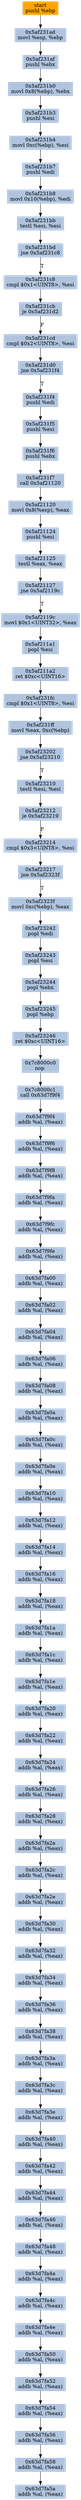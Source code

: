 digraph G {
node[shape=rectangle,style=filled,fillcolor=lightsteelblue,color=lightsteelblue]
bgcolor="transparent"
a0x5af231acpushl_ebp[label="start\npushl %ebp",color="lightgrey",fillcolor="orange"];
a0x5af231admovl_esp_ebp[label="0x5af231ad\nmovl %esp, %ebp"];
a0x5af231afpushl_ebx[label="0x5af231af\npushl %ebx"];
a0x5af231b0movl_0x8ebp__ebx[label="0x5af231b0\nmovl 0x8(%ebp), %ebx"];
a0x5af231b3pushl_esi[label="0x5af231b3\npushl %esi"];
a0x5af231b4movl_0xcebp__esi[label="0x5af231b4\nmovl 0xc(%ebp), %esi"];
a0x5af231b7pushl_edi[label="0x5af231b7\npushl %edi"];
a0x5af231b8movl_0x10ebp__edi[label="0x5af231b8\nmovl 0x10(%ebp), %edi"];
a0x5af231bbtestl_esi_esi[label="0x5af231bb\ntestl %esi, %esi"];
a0x5af231bdjne_0x5af231c8[label="0x5af231bd\njne 0x5af231c8"];
a0x5af231c8cmpl_0x1UINT8_esi[label="0x5af231c8\ncmpl $0x1<UINT8>, %esi"];
a0x5af231cbje_0x5af231d2[label="0x5af231cb\nje 0x5af231d2"];
a0x5af231cdcmpl_0x2UINT8_esi[label="0x5af231cd\ncmpl $0x2<UINT8>, %esi"];
a0x5af231d0jne_0x5af231f4[label="0x5af231d0\njne 0x5af231f4"];
a0x5af231f4pushl_edi[label="0x5af231f4\npushl %edi"];
a0x5af231f5pushl_esi[label="0x5af231f5\npushl %esi"];
a0x5af231f6pushl_ebx[label="0x5af231f6\npushl %ebx"];
a0x5af231f7call_0x5af21120[label="0x5af231f7\ncall 0x5af21120"];
a0x5af21120movl_0x8esp__eax[label="0x5af21120\nmovl 0x8(%esp), %eax"];
a0x5af21124pushl_esi[label="0x5af21124\npushl %esi"];
a0x5af21125testl_eax_eax[label="0x5af21125\ntestl %eax, %eax"];
a0x5af21127jne_0x5af2119c[label="0x5af21127\njne 0x5af2119c"];
a0x5af2119cmovl_0x1UINT32_eax[label="0x5af2119c\nmovl $0x1<UINT32>, %eax"];
a0x5af211a1popl_esi[label="0x5af211a1\npopl %esi"];
a0x5af211a2ret_0xcUINT16[label="0x5af211a2\nret $0xc<UINT16>"];
a0x5af231fccmpl_0x1UINT8_esi[label="0x5af231fc\ncmpl $0x1<UINT8>, %esi"];
a0x5af231ffmovl_eax_0xcebp_[label="0x5af231ff\nmovl %eax, 0xc(%ebp)"];
a0x5af23202jne_0x5af23210[label="0x5af23202\njne 0x5af23210"];
a0x5af23210testl_esi_esi[label="0x5af23210\ntestl %esi, %esi"];
a0x5af23212je_0x5af23219[label="0x5af23212\nje 0x5af23219"];
a0x5af23214cmpl_0x3UINT8_esi[label="0x5af23214\ncmpl $0x3<UINT8>, %esi"];
a0x5af23217jne_0x5af2323f[label="0x5af23217\njne 0x5af2323f"];
a0x5af2323fmovl_0xcebp__eax[label="0x5af2323f\nmovl 0xc(%ebp), %eax"];
a0x5af23242popl_edi[label="0x5af23242\npopl %edi"];
a0x5af23243popl_esi[label="0x5af23243\npopl %esi"];
a0x5af23244popl_ebx[label="0x5af23244\npopl %ebx"];
a0x5af23245popl_ebp[label="0x5af23245\npopl %ebp"];
a0x5af23246ret_0xcUINT16[label="0x5af23246\nret $0xc<UINT16>"];
a0x7c8000c0nop_[label="0x7c8000c0\nnop "];
a0x7c8000c1call_0x63d7f9f4[label="0x7c8000c1\ncall 0x63d7f9f4"];
a0x63d7f9f4addb_al_eax_[label="0x63d7f9f4\naddb %al, (%eax)"];
a0x63d7f9f6addb_al_eax_[label="0x63d7f9f6\naddb %al, (%eax)"];
a0x63d7f9f8addb_al_eax_[label="0x63d7f9f8\naddb %al, (%eax)"];
a0x63d7f9faaddb_al_eax_[label="0x63d7f9fa\naddb %al, (%eax)"];
a0x63d7f9fcaddb_al_eax_[label="0x63d7f9fc\naddb %al, (%eax)"];
a0x63d7f9feaddb_al_eax_[label="0x63d7f9fe\naddb %al, (%eax)"];
a0x63d7fa00addb_al_eax_[label="0x63d7fa00\naddb %al, (%eax)"];
a0x63d7fa02addb_al_eax_[label="0x63d7fa02\naddb %al, (%eax)"];
a0x63d7fa04addb_al_eax_[label="0x63d7fa04\naddb %al, (%eax)"];
a0x63d7fa06addb_al_eax_[label="0x63d7fa06\naddb %al, (%eax)"];
a0x63d7fa08addb_al_eax_[label="0x63d7fa08\naddb %al, (%eax)"];
a0x63d7fa0aaddb_al_eax_[label="0x63d7fa0a\naddb %al, (%eax)"];
a0x63d7fa0caddb_al_eax_[label="0x63d7fa0c\naddb %al, (%eax)"];
a0x63d7fa0eaddb_al_eax_[label="0x63d7fa0e\naddb %al, (%eax)"];
a0x63d7fa10addb_al_eax_[label="0x63d7fa10\naddb %al, (%eax)"];
a0x63d7fa12addb_al_eax_[label="0x63d7fa12\naddb %al, (%eax)"];
a0x63d7fa14addb_al_eax_[label="0x63d7fa14\naddb %al, (%eax)"];
a0x63d7fa16addb_al_eax_[label="0x63d7fa16\naddb %al, (%eax)"];
a0x63d7fa18addb_al_eax_[label="0x63d7fa18\naddb %al, (%eax)"];
a0x63d7fa1aaddb_al_eax_[label="0x63d7fa1a\naddb %al, (%eax)"];
a0x63d7fa1caddb_al_eax_[label="0x63d7fa1c\naddb %al, (%eax)"];
a0x63d7fa1eaddb_al_eax_[label="0x63d7fa1e\naddb %al, (%eax)"];
a0x63d7fa20addb_al_eax_[label="0x63d7fa20\naddb %al, (%eax)"];
a0x63d7fa22addb_al_eax_[label="0x63d7fa22\naddb %al, (%eax)"];
a0x63d7fa24addb_al_eax_[label="0x63d7fa24\naddb %al, (%eax)"];
a0x63d7fa26addb_al_eax_[label="0x63d7fa26\naddb %al, (%eax)"];
a0x63d7fa28addb_al_eax_[label="0x63d7fa28\naddb %al, (%eax)"];
a0x63d7fa2aaddb_al_eax_[label="0x63d7fa2a\naddb %al, (%eax)"];
a0x63d7fa2caddb_al_eax_[label="0x63d7fa2c\naddb %al, (%eax)"];
a0x63d7fa2eaddb_al_eax_[label="0x63d7fa2e\naddb %al, (%eax)"];
a0x63d7fa30addb_al_eax_[label="0x63d7fa30\naddb %al, (%eax)"];
a0x63d7fa32addb_al_eax_[label="0x63d7fa32\naddb %al, (%eax)"];
a0x63d7fa34addb_al_eax_[label="0x63d7fa34\naddb %al, (%eax)"];
a0x63d7fa36addb_al_eax_[label="0x63d7fa36\naddb %al, (%eax)"];
a0x63d7fa38addb_al_eax_[label="0x63d7fa38\naddb %al, (%eax)"];
a0x63d7fa3aaddb_al_eax_[label="0x63d7fa3a\naddb %al, (%eax)"];
a0x63d7fa3caddb_al_eax_[label="0x63d7fa3c\naddb %al, (%eax)"];
a0x63d7fa3eaddb_al_eax_[label="0x63d7fa3e\naddb %al, (%eax)"];
a0x63d7fa40addb_al_eax_[label="0x63d7fa40\naddb %al, (%eax)"];
a0x63d7fa42addb_al_eax_[label="0x63d7fa42\naddb %al, (%eax)"];
a0x63d7fa44addb_al_eax_[label="0x63d7fa44\naddb %al, (%eax)"];
a0x63d7fa46addb_al_eax_[label="0x63d7fa46\naddb %al, (%eax)"];
a0x63d7fa48addb_al_eax_[label="0x63d7fa48\naddb %al, (%eax)"];
a0x63d7fa4aaddb_al_eax_[label="0x63d7fa4a\naddb %al, (%eax)"];
a0x63d7fa4caddb_al_eax_[label="0x63d7fa4c\naddb %al, (%eax)"];
a0x63d7fa4eaddb_al_eax_[label="0x63d7fa4e\naddb %al, (%eax)"];
a0x63d7fa50addb_al_eax_[label="0x63d7fa50\naddb %al, (%eax)"];
a0x63d7fa52addb_al_eax_[label="0x63d7fa52\naddb %al, (%eax)"];
a0x63d7fa54addb_al_eax_[label="0x63d7fa54\naddb %al, (%eax)"];
a0x63d7fa56addb_al_eax_[label="0x63d7fa56\naddb %al, (%eax)"];
a0x63d7fa58addb_al_eax_[label="0x63d7fa58\naddb %al, (%eax)"];
a0x63d7fa5aaddb_al_eax_[label="0x63d7fa5a\naddb %al, (%eax)"];
a0x5af231acpushl_ebp -> a0x5af231admovl_esp_ebp [color="#000000"];
a0x5af231admovl_esp_ebp -> a0x5af231afpushl_ebx [color="#000000"];
a0x5af231afpushl_ebx -> a0x5af231b0movl_0x8ebp__ebx [color="#000000"];
a0x5af231b0movl_0x8ebp__ebx -> a0x5af231b3pushl_esi [color="#000000"];
a0x5af231b3pushl_esi -> a0x5af231b4movl_0xcebp__esi [color="#000000"];
a0x5af231b4movl_0xcebp__esi -> a0x5af231b7pushl_edi [color="#000000"];
a0x5af231b7pushl_edi -> a0x5af231b8movl_0x10ebp__edi [color="#000000"];
a0x5af231b8movl_0x10ebp__edi -> a0x5af231bbtestl_esi_esi [color="#000000"];
a0x5af231bbtestl_esi_esi -> a0x5af231bdjne_0x5af231c8 [color="#000000"];
a0x5af231bdjne_0x5af231c8 -> a0x5af231c8cmpl_0x1UINT8_esi [color="#000000",label="T"];
a0x5af231c8cmpl_0x1UINT8_esi -> a0x5af231cbje_0x5af231d2 [color="#000000"];
a0x5af231cbje_0x5af231d2 -> a0x5af231cdcmpl_0x2UINT8_esi [color="#000000",label="F"];
a0x5af231cdcmpl_0x2UINT8_esi -> a0x5af231d0jne_0x5af231f4 [color="#000000"];
a0x5af231d0jne_0x5af231f4 -> a0x5af231f4pushl_edi [color="#000000",label="T"];
a0x5af231f4pushl_edi -> a0x5af231f5pushl_esi [color="#000000"];
a0x5af231f5pushl_esi -> a0x5af231f6pushl_ebx [color="#000000"];
a0x5af231f6pushl_ebx -> a0x5af231f7call_0x5af21120 [color="#000000"];
a0x5af231f7call_0x5af21120 -> a0x5af21120movl_0x8esp__eax [color="#000000"];
a0x5af21120movl_0x8esp__eax -> a0x5af21124pushl_esi [color="#000000"];
a0x5af21124pushl_esi -> a0x5af21125testl_eax_eax [color="#000000"];
a0x5af21125testl_eax_eax -> a0x5af21127jne_0x5af2119c [color="#000000"];
a0x5af21127jne_0x5af2119c -> a0x5af2119cmovl_0x1UINT32_eax [color="#000000",label="T"];
a0x5af2119cmovl_0x1UINT32_eax -> a0x5af211a1popl_esi [color="#000000"];
a0x5af211a1popl_esi -> a0x5af211a2ret_0xcUINT16 [color="#000000"];
a0x5af211a2ret_0xcUINT16 -> a0x5af231fccmpl_0x1UINT8_esi [color="#000000"];
a0x5af231fccmpl_0x1UINT8_esi -> a0x5af231ffmovl_eax_0xcebp_ [color="#000000"];
a0x5af231ffmovl_eax_0xcebp_ -> a0x5af23202jne_0x5af23210 [color="#000000"];
a0x5af23202jne_0x5af23210 -> a0x5af23210testl_esi_esi [color="#000000",label="T"];
a0x5af23210testl_esi_esi -> a0x5af23212je_0x5af23219 [color="#000000"];
a0x5af23212je_0x5af23219 -> a0x5af23214cmpl_0x3UINT8_esi [color="#000000",label="F"];
a0x5af23214cmpl_0x3UINT8_esi -> a0x5af23217jne_0x5af2323f [color="#000000"];
a0x5af23217jne_0x5af2323f -> a0x5af2323fmovl_0xcebp__eax [color="#000000",label="T"];
a0x5af2323fmovl_0xcebp__eax -> a0x5af23242popl_edi [color="#000000"];
a0x5af23242popl_edi -> a0x5af23243popl_esi [color="#000000"];
a0x5af23243popl_esi -> a0x5af23244popl_ebx [color="#000000"];
a0x5af23244popl_ebx -> a0x5af23245popl_ebp [color="#000000"];
a0x5af23245popl_ebp -> a0x5af23246ret_0xcUINT16 [color="#000000"];
a0x5af23246ret_0xcUINT16 -> a0x7c8000c0nop_ [color="#000000"];
a0x7c8000c0nop_ -> a0x7c8000c1call_0x63d7f9f4 [color="#000000"];
a0x7c8000c1call_0x63d7f9f4 -> a0x63d7f9f4addb_al_eax_ [color="#000000"];
a0x63d7f9f4addb_al_eax_ -> a0x63d7f9f6addb_al_eax_ [color="#000000"];
a0x63d7f9f6addb_al_eax_ -> a0x63d7f9f8addb_al_eax_ [color="#000000"];
a0x63d7f9f8addb_al_eax_ -> a0x63d7f9faaddb_al_eax_ [color="#000000"];
a0x63d7f9faaddb_al_eax_ -> a0x63d7f9fcaddb_al_eax_ [color="#000000"];
a0x63d7f9fcaddb_al_eax_ -> a0x63d7f9feaddb_al_eax_ [color="#000000"];
a0x63d7f9feaddb_al_eax_ -> a0x63d7fa00addb_al_eax_ [color="#000000"];
a0x63d7fa00addb_al_eax_ -> a0x63d7fa02addb_al_eax_ [color="#000000"];
a0x63d7fa02addb_al_eax_ -> a0x63d7fa04addb_al_eax_ [color="#000000"];
a0x63d7fa04addb_al_eax_ -> a0x63d7fa06addb_al_eax_ [color="#000000"];
a0x63d7fa06addb_al_eax_ -> a0x63d7fa08addb_al_eax_ [color="#000000"];
a0x63d7fa08addb_al_eax_ -> a0x63d7fa0aaddb_al_eax_ [color="#000000"];
a0x63d7fa0aaddb_al_eax_ -> a0x63d7fa0caddb_al_eax_ [color="#000000"];
a0x63d7fa0caddb_al_eax_ -> a0x63d7fa0eaddb_al_eax_ [color="#000000"];
a0x63d7fa0eaddb_al_eax_ -> a0x63d7fa10addb_al_eax_ [color="#000000"];
a0x63d7fa10addb_al_eax_ -> a0x63d7fa12addb_al_eax_ [color="#000000"];
a0x63d7fa12addb_al_eax_ -> a0x63d7fa14addb_al_eax_ [color="#000000"];
a0x63d7fa14addb_al_eax_ -> a0x63d7fa16addb_al_eax_ [color="#000000"];
a0x63d7fa16addb_al_eax_ -> a0x63d7fa18addb_al_eax_ [color="#000000"];
a0x63d7fa18addb_al_eax_ -> a0x63d7fa1aaddb_al_eax_ [color="#000000"];
a0x63d7fa1aaddb_al_eax_ -> a0x63d7fa1caddb_al_eax_ [color="#000000"];
a0x63d7fa1caddb_al_eax_ -> a0x63d7fa1eaddb_al_eax_ [color="#000000"];
a0x63d7fa1eaddb_al_eax_ -> a0x63d7fa20addb_al_eax_ [color="#000000"];
a0x63d7fa20addb_al_eax_ -> a0x63d7fa22addb_al_eax_ [color="#000000"];
a0x63d7fa22addb_al_eax_ -> a0x63d7fa24addb_al_eax_ [color="#000000"];
a0x63d7fa24addb_al_eax_ -> a0x63d7fa26addb_al_eax_ [color="#000000"];
a0x63d7fa26addb_al_eax_ -> a0x63d7fa28addb_al_eax_ [color="#000000"];
a0x63d7fa28addb_al_eax_ -> a0x63d7fa2aaddb_al_eax_ [color="#000000"];
a0x63d7fa2aaddb_al_eax_ -> a0x63d7fa2caddb_al_eax_ [color="#000000"];
a0x63d7fa2caddb_al_eax_ -> a0x63d7fa2eaddb_al_eax_ [color="#000000"];
a0x63d7fa2eaddb_al_eax_ -> a0x63d7fa30addb_al_eax_ [color="#000000"];
a0x63d7fa30addb_al_eax_ -> a0x63d7fa32addb_al_eax_ [color="#000000"];
a0x63d7fa32addb_al_eax_ -> a0x63d7fa34addb_al_eax_ [color="#000000"];
a0x63d7fa34addb_al_eax_ -> a0x63d7fa36addb_al_eax_ [color="#000000"];
a0x63d7fa36addb_al_eax_ -> a0x63d7fa38addb_al_eax_ [color="#000000"];
a0x63d7fa38addb_al_eax_ -> a0x63d7fa3aaddb_al_eax_ [color="#000000"];
a0x63d7fa3aaddb_al_eax_ -> a0x63d7fa3caddb_al_eax_ [color="#000000"];
a0x63d7fa3caddb_al_eax_ -> a0x63d7fa3eaddb_al_eax_ [color="#000000"];
a0x63d7fa3eaddb_al_eax_ -> a0x63d7fa40addb_al_eax_ [color="#000000"];
a0x63d7fa40addb_al_eax_ -> a0x63d7fa42addb_al_eax_ [color="#000000"];
a0x63d7fa42addb_al_eax_ -> a0x63d7fa44addb_al_eax_ [color="#000000"];
a0x63d7fa44addb_al_eax_ -> a0x63d7fa46addb_al_eax_ [color="#000000"];
a0x63d7fa46addb_al_eax_ -> a0x63d7fa48addb_al_eax_ [color="#000000"];
a0x63d7fa48addb_al_eax_ -> a0x63d7fa4aaddb_al_eax_ [color="#000000"];
a0x63d7fa4aaddb_al_eax_ -> a0x63d7fa4caddb_al_eax_ [color="#000000"];
a0x63d7fa4caddb_al_eax_ -> a0x63d7fa4eaddb_al_eax_ [color="#000000"];
a0x63d7fa4eaddb_al_eax_ -> a0x63d7fa50addb_al_eax_ [color="#000000"];
a0x63d7fa50addb_al_eax_ -> a0x63d7fa52addb_al_eax_ [color="#000000"];
a0x63d7fa52addb_al_eax_ -> a0x63d7fa54addb_al_eax_ [color="#000000"];
a0x63d7fa54addb_al_eax_ -> a0x63d7fa56addb_al_eax_ [color="#000000"];
a0x63d7fa56addb_al_eax_ -> a0x63d7fa58addb_al_eax_ [color="#000000"];
a0x63d7fa58addb_al_eax_ -> a0x63d7fa5aaddb_al_eax_ [color="#000000"];
}
